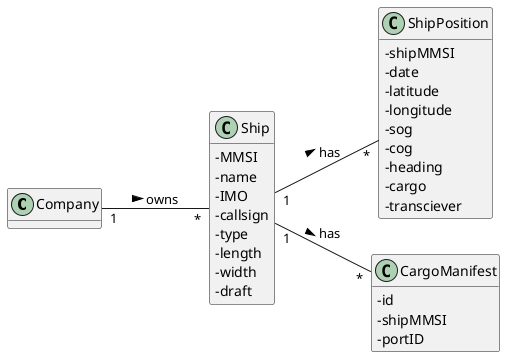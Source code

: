@startuml
'https://plantuml.com/class-diagram

hide methods
left to right direction
skinparam classAttributeIconSize 0

class Company {

}

class Ship{
-MMSI
-name
-IMO
-callsign
-type
-length
-width
-draft
}

class ShipPosition {
   -shipMMSI
   -date
   -latitude
   -longitude
   -sog
   -cog
   -heading
   -cargo
   -transciever
}



class CargoManifest{
-id
-shipMMSI
-portID
}

Company "1" -- "*" Ship : owns >
Ship "1" -- "*" CargoManifest: has >
Ship "1" -- "*" ShipPosition: has >
@enduml